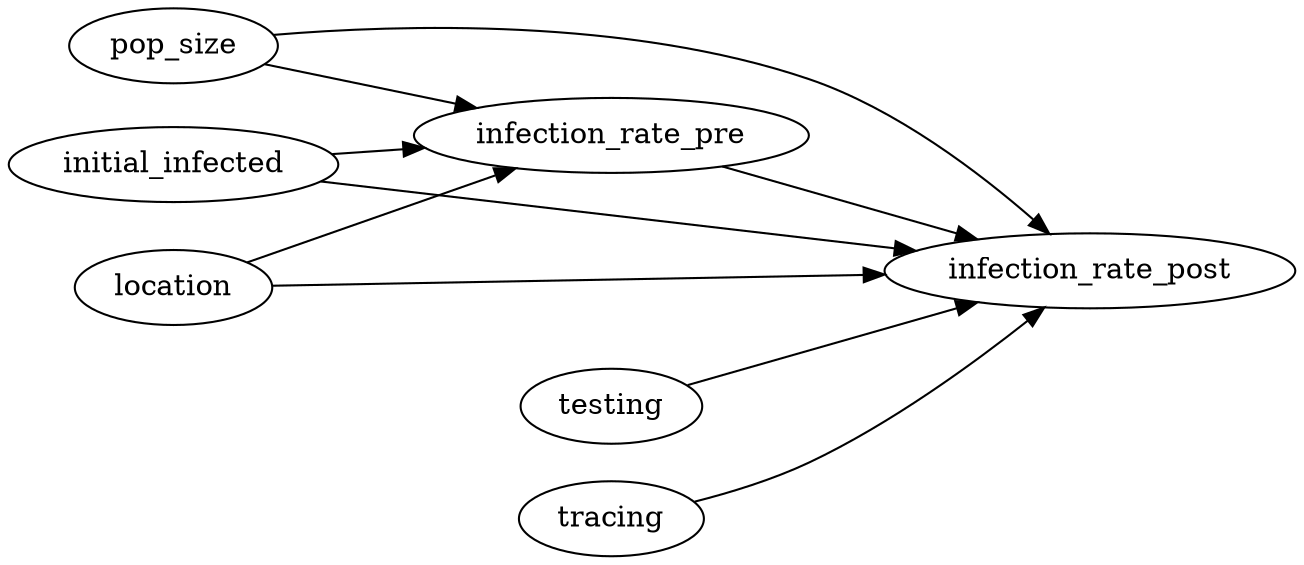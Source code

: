 digraph interventions {
  rankdir = "LR";

  pop_size -> infection_rate_pre;
  initial_infected -> infection_rate_pre;
  location -> infection_rate_pre;

  testing -> infection_rate_post;
  tracing -> infection_rate_post;

  infection_rate_pre -> infection_rate_post;

  pop_size -> infection_rate_post;
  initial_infected -> infection_rate_post;
  location -> infection_rate_post;

}
